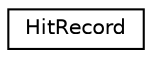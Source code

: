 digraph "Graphical Class Hierarchy"
{
 // LATEX_PDF_SIZE
  edge [fontname="Helvetica",fontsize="10",labelfontname="Helvetica",labelfontsize="10"];
  node [fontname="Helvetica",fontsize="10",shape=record];
  rankdir="LR";
  Node0 [label="HitRecord",height=0.2,width=0.4,color="black", fillcolor="white", style="filled",URL="$classHitRecord.html",tooltip=" "];
}
